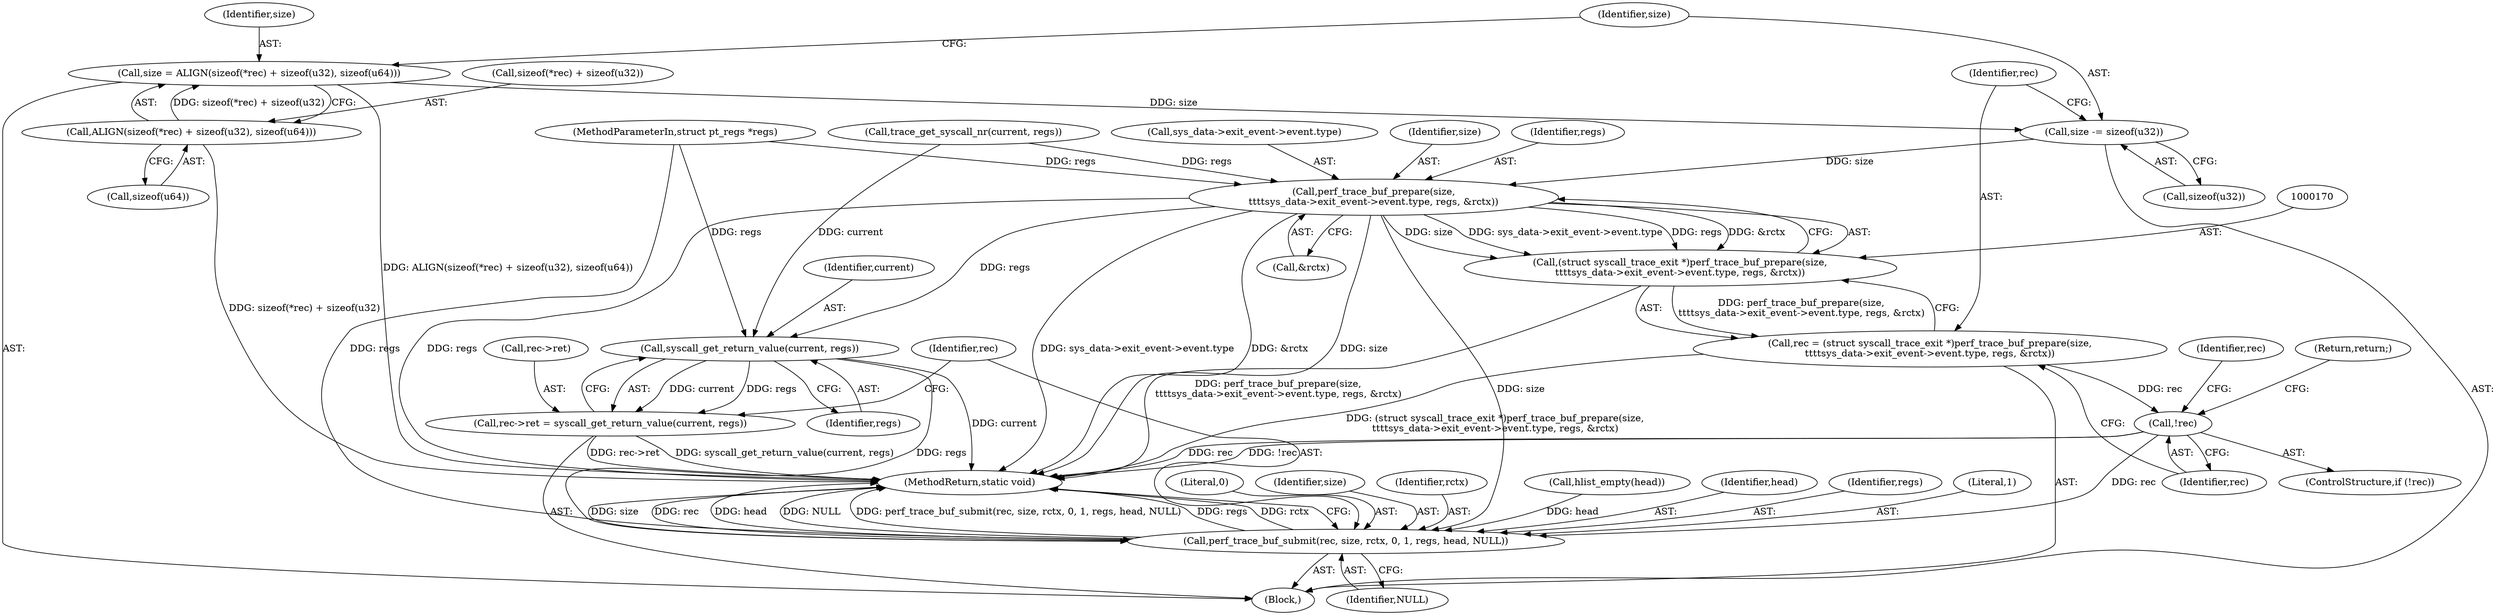 digraph "0_linux_086ba77a6db00ed858ff07451bedee197df868c9_2@API" {
"1000163" [label="(Call,size -= sizeof(u32))"];
"1000152" [label="(Call,size = ALIGN(sizeof(*rec) + sizeof(u32), sizeof(u64)))"];
"1000154" [label="(Call,ALIGN(sizeof(*rec) + sizeof(u32), sizeof(u64)))"];
"1000171" [label="(Call,perf_trace_buf_prepare(size,\n\t\t\t\tsys_data->exit_event->event.type, regs, &rctx))"];
"1000169" [label="(Call,(struct syscall_trace_exit *)perf_trace_buf_prepare(size,\n\t\t\t\tsys_data->exit_event->event.type, regs, &rctx))"];
"1000167" [label="(Call,rec = (struct syscall_trace_exit *)perf_trace_buf_prepare(size,\n\t\t\t\tsys_data->exit_event->event.type, regs, &rctx))"];
"1000184" [label="(Call,!rec)"];
"1000199" [label="(Call,perf_trace_buf_submit(rec, size, rctx, 0, 1, regs, head, NULL))"];
"1000196" [label="(Call,syscall_get_return_value(current, regs))"];
"1000192" [label="(Call,rec->ret = syscall_get_return_value(current, regs))"];
"1000103" [label="(MethodParameterIn,struct pt_regs *regs)"];
"1000154" [label="(Call,ALIGN(sizeof(*rec) + sizeof(u32), sizeof(u64)))"];
"1000181" [label="(Call,&rctx)"];
"1000193" [label="(Call,rec->ret)"];
"1000186" [label="(Return,return;)"];
"1000114" [label="(Call,trace_get_syscall_nr(current, regs))"];
"1000171" [label="(Call,perf_trace_buf_prepare(size,\n\t\t\t\tsys_data->exit_event->event.type, regs, &rctx))"];
"1000207" [label="(Identifier,NULL)"];
"1000196" [label="(Call,syscall_get_return_value(current, regs))"];
"1000155" [label="(Call,sizeof(*rec) + sizeof(u32))"];
"1000203" [label="(Literal,0)"];
"1000201" [label="(Identifier,size)"];
"1000202" [label="(Identifier,rctx)"];
"1000173" [label="(Call,sys_data->exit_event->event.type)"];
"1000149" [label="(Call,hlist_empty(head))"];
"1000172" [label="(Identifier,size)"];
"1000198" [label="(Identifier,regs)"];
"1000206" [label="(Identifier,head)"];
"1000163" [label="(Call,size -= sizeof(u32))"];
"1000200" [label="(Identifier,rec)"];
"1000152" [label="(Call,size = ALIGN(sizeof(*rec) + sizeof(u32), sizeof(u64)))"];
"1000153" [label="(Identifier,size)"];
"1000167" [label="(Call,rec = (struct syscall_trace_exit *)perf_trace_buf_prepare(size,\n\t\t\t\tsys_data->exit_event->event.type, regs, &rctx))"];
"1000197" [label="(Identifier,current)"];
"1000105" [label="(Block,)"];
"1000164" [label="(Identifier,size)"];
"1000189" [label="(Identifier,rec)"];
"1000205" [label="(Identifier,regs)"];
"1000168" [label="(Identifier,rec)"];
"1000199" [label="(Call,perf_trace_buf_submit(rec, size, rctx, 0, 1, regs, head, NULL))"];
"1000180" [label="(Identifier,regs)"];
"1000192" [label="(Call,rec->ret = syscall_get_return_value(current, regs))"];
"1000208" [label="(MethodReturn,static void)"];
"1000165" [label="(Call,sizeof(u32))"];
"1000185" [label="(Identifier,rec)"];
"1000183" [label="(ControlStructure,if (!rec))"];
"1000169" [label="(Call,(struct syscall_trace_exit *)perf_trace_buf_prepare(size,\n\t\t\t\tsys_data->exit_event->event.type, regs, &rctx))"];
"1000204" [label="(Literal,1)"];
"1000184" [label="(Call,!rec)"];
"1000161" [label="(Call,sizeof(u64))"];
"1000163" -> "1000105"  [label="AST: "];
"1000163" -> "1000165"  [label="CFG: "];
"1000164" -> "1000163"  [label="AST: "];
"1000165" -> "1000163"  [label="AST: "];
"1000168" -> "1000163"  [label="CFG: "];
"1000152" -> "1000163"  [label="DDG: size"];
"1000163" -> "1000171"  [label="DDG: size"];
"1000152" -> "1000105"  [label="AST: "];
"1000152" -> "1000154"  [label="CFG: "];
"1000153" -> "1000152"  [label="AST: "];
"1000154" -> "1000152"  [label="AST: "];
"1000164" -> "1000152"  [label="CFG: "];
"1000152" -> "1000208"  [label="DDG: ALIGN(sizeof(*rec) + sizeof(u32), sizeof(u64))"];
"1000154" -> "1000152"  [label="DDG: sizeof(*rec) + sizeof(u32)"];
"1000154" -> "1000161"  [label="CFG: "];
"1000155" -> "1000154"  [label="AST: "];
"1000161" -> "1000154"  [label="AST: "];
"1000154" -> "1000208"  [label="DDG: sizeof(*rec) + sizeof(u32)"];
"1000171" -> "1000169"  [label="AST: "];
"1000171" -> "1000181"  [label="CFG: "];
"1000172" -> "1000171"  [label="AST: "];
"1000173" -> "1000171"  [label="AST: "];
"1000180" -> "1000171"  [label="AST: "];
"1000181" -> "1000171"  [label="AST: "];
"1000169" -> "1000171"  [label="CFG: "];
"1000171" -> "1000208"  [label="DDG: &rctx"];
"1000171" -> "1000208"  [label="DDG: size"];
"1000171" -> "1000208"  [label="DDG: regs"];
"1000171" -> "1000208"  [label="DDG: sys_data->exit_event->event.type"];
"1000171" -> "1000169"  [label="DDG: size"];
"1000171" -> "1000169"  [label="DDG: sys_data->exit_event->event.type"];
"1000171" -> "1000169"  [label="DDG: regs"];
"1000171" -> "1000169"  [label="DDG: &rctx"];
"1000114" -> "1000171"  [label="DDG: regs"];
"1000103" -> "1000171"  [label="DDG: regs"];
"1000171" -> "1000196"  [label="DDG: regs"];
"1000171" -> "1000199"  [label="DDG: size"];
"1000169" -> "1000167"  [label="AST: "];
"1000170" -> "1000169"  [label="AST: "];
"1000167" -> "1000169"  [label="CFG: "];
"1000169" -> "1000208"  [label="DDG: perf_trace_buf_prepare(size,\n\t\t\t\tsys_data->exit_event->event.type, regs, &rctx)"];
"1000169" -> "1000167"  [label="DDG: perf_trace_buf_prepare(size,\n\t\t\t\tsys_data->exit_event->event.type, regs, &rctx)"];
"1000167" -> "1000105"  [label="AST: "];
"1000168" -> "1000167"  [label="AST: "];
"1000185" -> "1000167"  [label="CFG: "];
"1000167" -> "1000208"  [label="DDG: (struct syscall_trace_exit *)perf_trace_buf_prepare(size,\n\t\t\t\tsys_data->exit_event->event.type, regs, &rctx)"];
"1000167" -> "1000184"  [label="DDG: rec"];
"1000184" -> "1000183"  [label="AST: "];
"1000184" -> "1000185"  [label="CFG: "];
"1000185" -> "1000184"  [label="AST: "];
"1000186" -> "1000184"  [label="CFG: "];
"1000189" -> "1000184"  [label="CFG: "];
"1000184" -> "1000208"  [label="DDG: rec"];
"1000184" -> "1000208"  [label="DDG: !rec"];
"1000184" -> "1000199"  [label="DDG: rec"];
"1000199" -> "1000105"  [label="AST: "];
"1000199" -> "1000207"  [label="CFG: "];
"1000200" -> "1000199"  [label="AST: "];
"1000201" -> "1000199"  [label="AST: "];
"1000202" -> "1000199"  [label="AST: "];
"1000203" -> "1000199"  [label="AST: "];
"1000204" -> "1000199"  [label="AST: "];
"1000205" -> "1000199"  [label="AST: "];
"1000206" -> "1000199"  [label="AST: "];
"1000207" -> "1000199"  [label="AST: "];
"1000208" -> "1000199"  [label="CFG: "];
"1000199" -> "1000208"  [label="DDG: size"];
"1000199" -> "1000208"  [label="DDG: rec"];
"1000199" -> "1000208"  [label="DDG: head"];
"1000199" -> "1000208"  [label="DDG: NULL"];
"1000199" -> "1000208"  [label="DDG: perf_trace_buf_submit(rec, size, rctx, 0, 1, regs, head, NULL)"];
"1000199" -> "1000208"  [label="DDG: regs"];
"1000199" -> "1000208"  [label="DDG: rctx"];
"1000196" -> "1000199"  [label="DDG: regs"];
"1000103" -> "1000199"  [label="DDG: regs"];
"1000149" -> "1000199"  [label="DDG: head"];
"1000196" -> "1000192"  [label="AST: "];
"1000196" -> "1000198"  [label="CFG: "];
"1000197" -> "1000196"  [label="AST: "];
"1000198" -> "1000196"  [label="AST: "];
"1000192" -> "1000196"  [label="CFG: "];
"1000196" -> "1000208"  [label="DDG: current"];
"1000196" -> "1000192"  [label="DDG: current"];
"1000196" -> "1000192"  [label="DDG: regs"];
"1000114" -> "1000196"  [label="DDG: current"];
"1000103" -> "1000196"  [label="DDG: regs"];
"1000192" -> "1000105"  [label="AST: "];
"1000193" -> "1000192"  [label="AST: "];
"1000200" -> "1000192"  [label="CFG: "];
"1000192" -> "1000208"  [label="DDG: rec->ret"];
"1000192" -> "1000208"  [label="DDG: syscall_get_return_value(current, regs)"];
}
